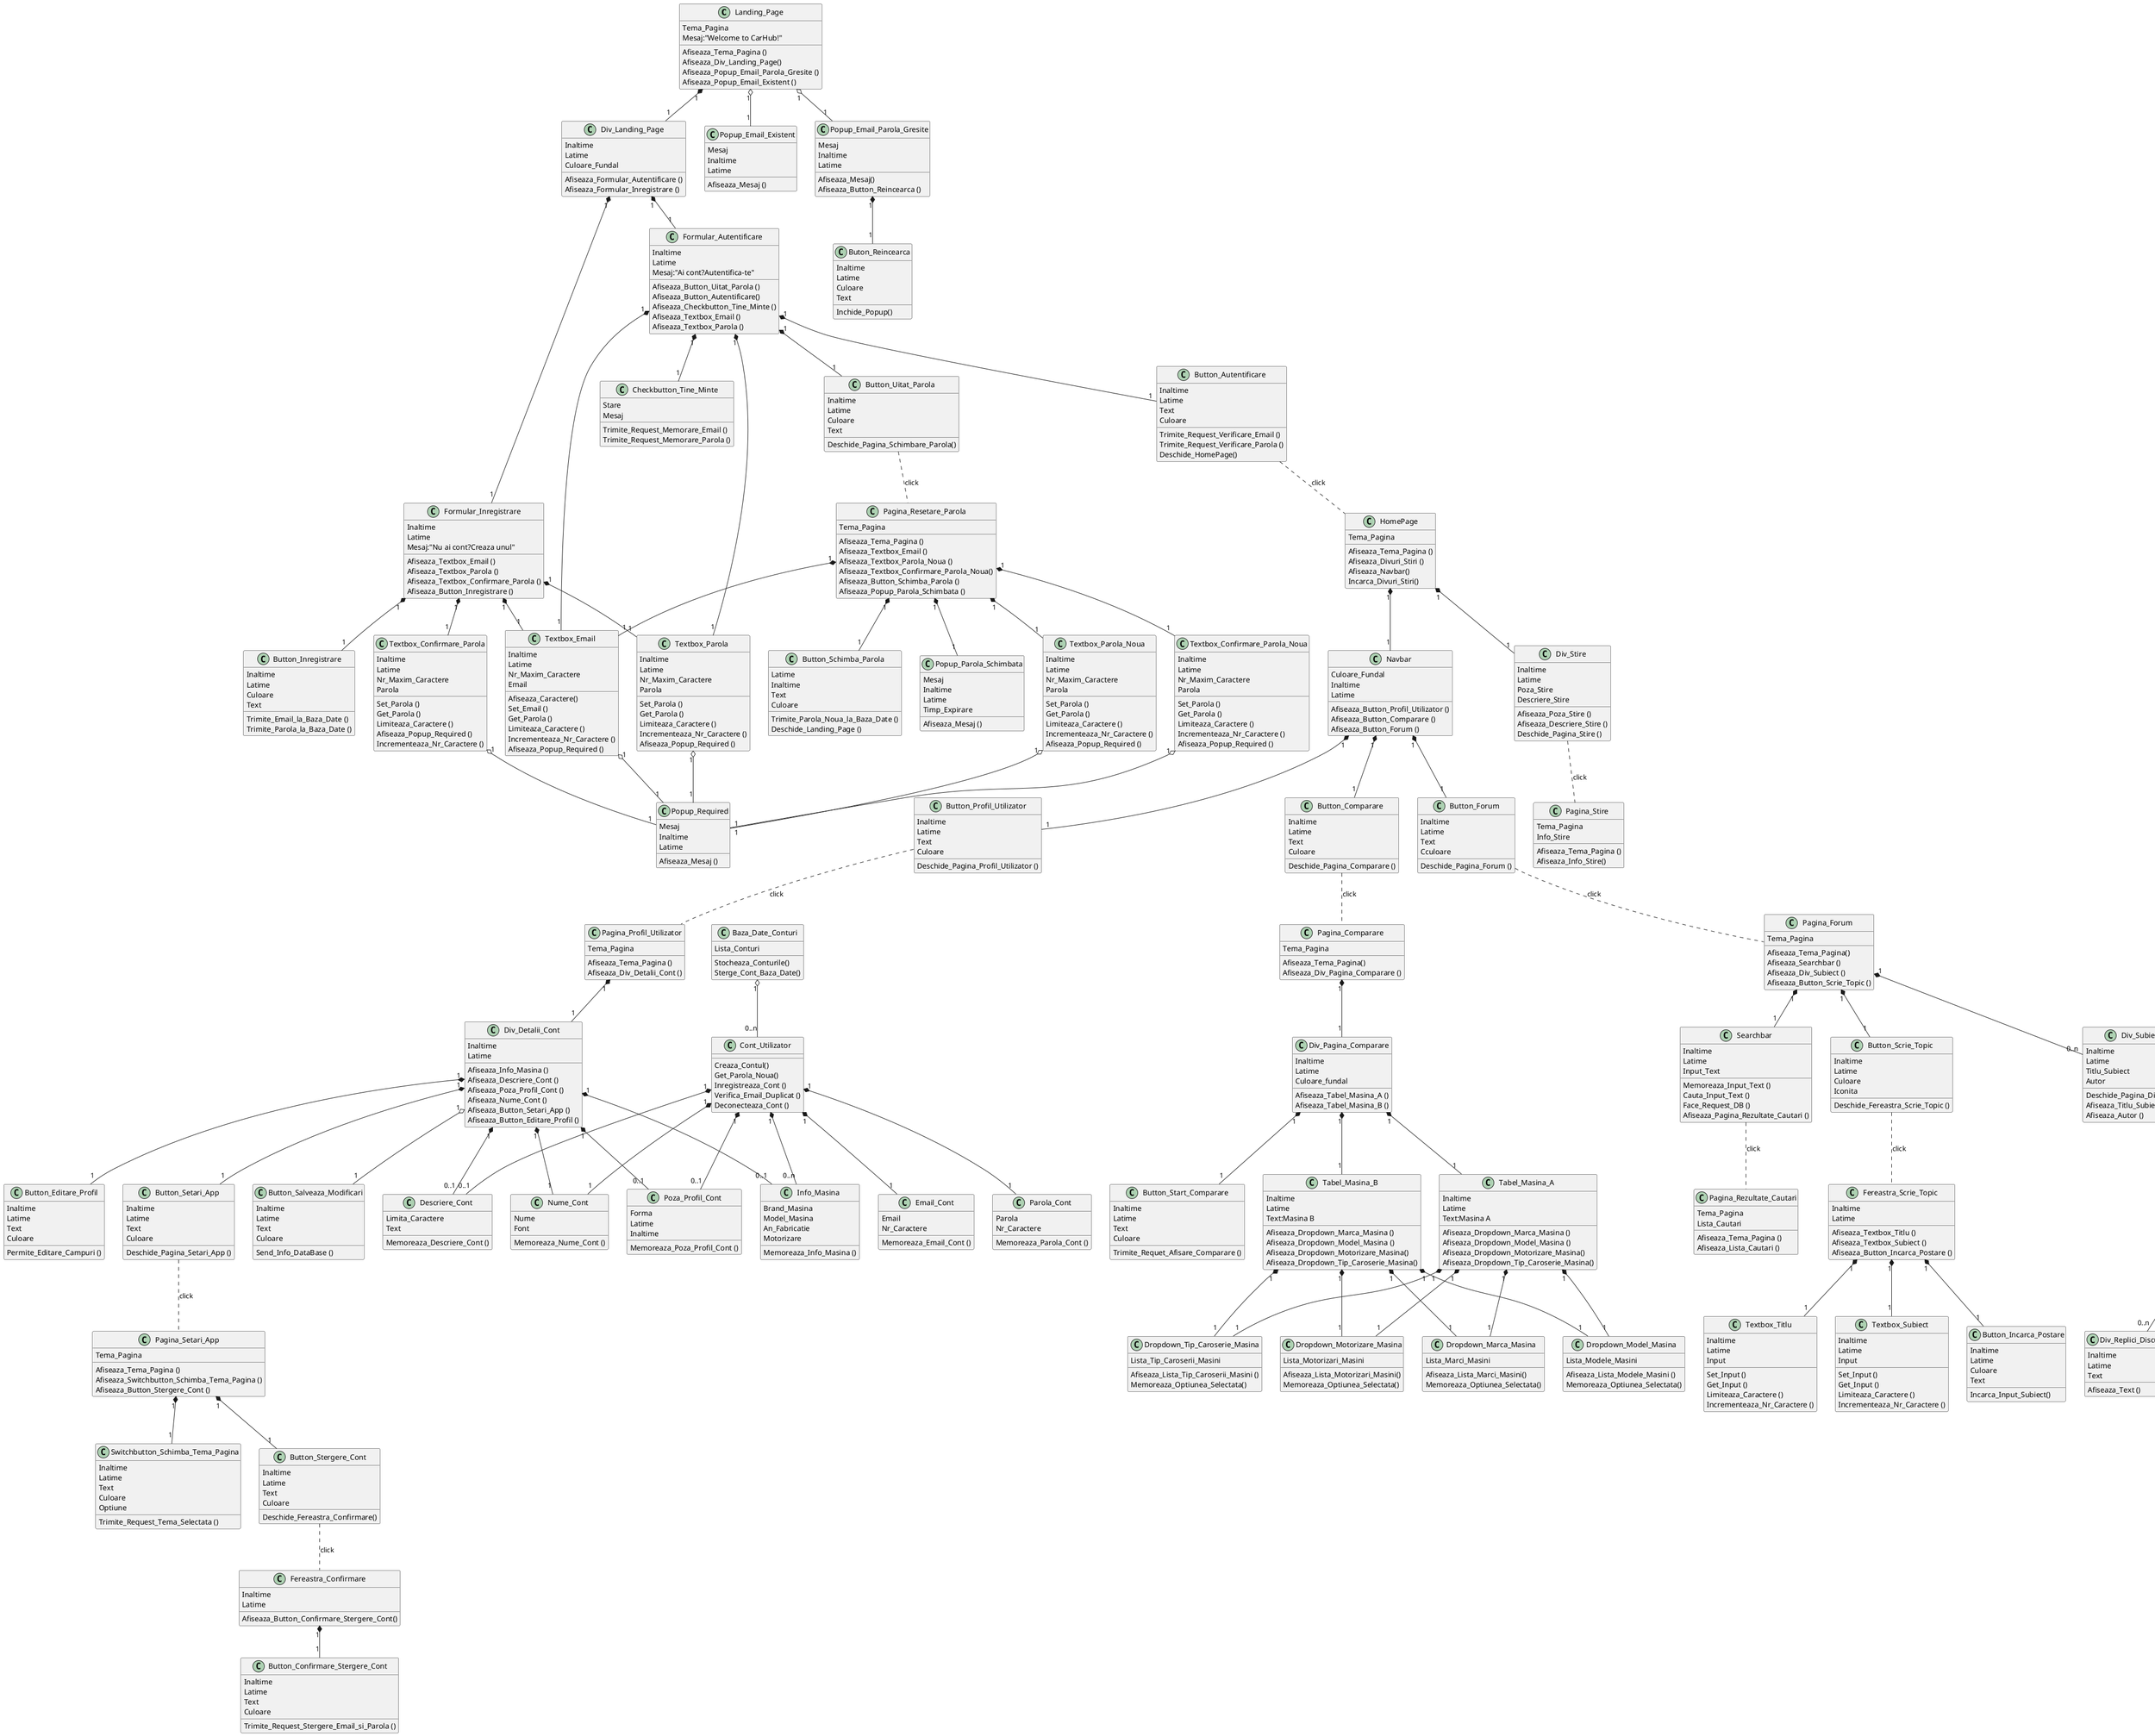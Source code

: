 @startuml
'https://plantuml.com/class-diagram
class Landing_Page{
Tema_Pagina
Mesaj:"Welcome to CarHub!"
Afiseaza_Tema_Pagina ()
Afiseaza_Div_Landing_Page()
Afiseaza_Popup_Email_Parola_Gresite ()
Afiseaza_Popup_Email_Existent ()
}

class Div_Landing_Page {
Inaltime
Latime
Culoare_Fundal
Afiseaza_Formular_Autentificare ()
Afiseaza_Formular_Inregistrare ()
}

class Formular_Autentificare{
Inaltime
Latime
Mesaj:"Ai cont?Autentifica-te"
Afiseaza_Button_Uitat_Parola ()
Afiseaza_Button_Autentificare()
Afiseaza_Checkbutton_Tine_Minte ()
Afiseaza_Textbox_Email ()
Afiseaza_Textbox_Parola ()
}

class Textbox_Email{
Inaltime
Latime
Nr_Maxim_Caractere
Email
Afiseaza_Caractere()
Set_Email ()
Get_Parola ()
Limiteaza_Caractere ()
Incrementeaza_Nr_Caractere ()
Afiseaza_Popup_Required ()
}

class Textbox_Parola{
Inaltime
Latime
Nr_Maxim_Caractere
Parola
Set_Parola ()
Get_Parola ()
Limiteaza_Caractere ()
Incrementeaza_Nr_Caractere ()
Afiseaza_Popup_Required ()
}

class Checkbutton_Tine_Minte{
Stare
Mesaj
Trimite_Request_Memorare_Email ()
Trimite_Request_Memorare_Parola ()
}

class Button_Autentificare{
Inaltime
Latime
Text
Culoare
Trimite_Request_Verificare_Email ()
Trimite_Request_Verificare_Parola ()
Deschide_HomePage()
}

class Button_Uitat_Parola{
Inaltime
Latime
Culoare
Text
Deschide_Pagina_Schimbare_Parola()
}

class Pagina_Resetare_Parola {
Tema_Pagina
Afiseaza_Tema_Pagina ()
Afiseaza_Textbox_Email ()
Afiseaza_Textbox_Parola_Noua ()
Afiseaza_Textbox_Confirmare_Parola_Noua()
Afiseaza_Button_Schimba_Parola ()
Afiseaza_Popup_Parola_Schimbata ()
}

class Textbox_Parola_Noua {
Inaltime
Latime
Nr_Maxim_Caractere
Parola
Set_Parola ()
Get_Parola ()
Limiteaza_Caractere ()
Incrementeaza_Nr_Caractere ()
Afiseaza_Popup_Required ()
}

class Textbox_Confirmare_Parola_Noua {
Inaltime
Latime
Nr_Maxim_Caractere
Parola
Set_Parola ()
Get_Parola ()
Limiteaza_Caractere ()
Incrementeaza_Nr_Caractere ()
Afiseaza_Popup_Required ()
}

class Button_Schimba_Parola {
Latime
Inaltime
Text
Culoare
Trimite_Parola_Noua_la_Baza_Date ()
Deschide_Landing_Page ()
}

class Popup_Parola_Schimbata {
Mesaj
Inaltime
Latime
Timp_Expirare
Afiseaza_Mesaj ()
}

class Popup_Required {
Mesaj
Inaltime
Latime
Afiseaza_Mesaj ()
}

class Popup_Email_Existent {
Mesaj
Inaltime
Latime
Afiseaza_Mesaj ()
}

class Cont_Utilizator{
Creaza_Contul()
Get_Parola_Noua()
Inregistreaza_Cont ()
Verifica_Email_Duplicat ()
Deconecteaza_Cont ()
}

class Email_Cont {
Email
Nr_Caractere
Memoreaza_Email_Cont ()
}

class Parola_Cont {
Parola
Nr_Caractere
Memoreaza_Parola_Cont ()
}

class Formular_Inregistrare{
Inaltime
Latime
Mesaj:"Nu ai cont?Creaza unul"
Afiseaza_Textbox_Email ()
Afiseaza_Textbox_Parola ()
Afiseaza_Textbox_Confirmare_Parola ()
Afiseaza_Button_Inregistrare ()
}

class Textbox_Confirmare_Parola {
Inaltime
Latime
Nr_Maxim_Caractere
Parola
Set_Parola ()
Get_Parola ()
Limiteaza_Caractere ()
Afiseaza_Popup_Required ()
Incrementeaza_Nr_Caractere ()
}

class Button_Inregistrare{
Inaltime
Latime
Culoare
Text
Trimite_Email_la_Baza_Date ()
Trimite_Parola_la_Baza_Date ()
}

class Baza_Date_Conturi{
Lista_Conturi
Stocheaza_Conturile()
Sterge_Cont_Baza_Date()

}

class Popup_Email_Parola_Gresite{
Mesaj
Inaltime
Latime
Afiseaza_Mesaj()
Afiseaza_Button_Reincearca ()
}

class Buton_Reincearca{
Inaltime
Latime
Culoare
Text
Inchide_Popup()
}

class HomePage{
Tema_Pagina
Afiseaza_Tema_Pagina ()
Afiseaza_Divuri_Stiri ()
Afiseaza_Navbar()
Incarca_Divuri_Stiri()
}

class Navbar {
Culoare_Fundal
Inaltime
Latime
Afiseaza_Button_Profil_Utilizator ()
Afiseaza_Button_Comparare ()
Afiseaza_Button_Forum ()
}

class Div_Stire{
Inaltime
Latime
Poza_Stire
Descriere_Stire
Afiseaza_Poza_Stire ()
Afiseaza_Descriere_Stire ()
Deschide_Pagina_Stire ()
}

class Pagina_Stire {
Tema_Pagina
Info_Stire
Afiseaza_Tema_Pagina ()
Afiseaza_Info_Stire()
}

class Button_Profil_Utilizator {
Inaltime
Latime
Text
Culoare
Deschide_Pagina_Profil_Utilizator ()
}

class Pagina_Profil_Utilizator {
Tema_Pagina
Afiseaza_Tema_Pagina ()
Afiseaza_Div_Detalii_Cont ()
}

class Button_Comparare {
Inaltime
Latime
Text
Culoare
Deschide_Pagina_Comparare ()
}

class Pagina_Comparare {
Tema_Pagina
Afiseaza_Tema_Pagina()
Afiseaza_Div_Pagina_Comparare ()
}

class Button_Forum {
Inaltime
Latime
Text
Cculoare
Deschide_Pagina_Forum ()
}

class Pagina_Forum {
Tema_Pagina
Afiseaza_Tema_Pagina()
Afiseaza_Searchbar ()
Afiseaza_Div_Subiect ()
Afiseaza_Button_Scrie_Topic ()
}

class Poza_Profil_Cont{
Forma
Latime
Inaltime
Memoreaza_Poza_Profil_Cont ()
}

class Nume_Cont {
Nume
Font
Memoreaza_Nume_Cont ()
}

class Info_Masina {
Brand_Masina
Model_Masina
An_Fabricatie
Motorizare
Memoreaza_Info_Masina ()
}

class Descriere_Cont {
Limita_Caractere
Text
Memoreaza_Descriere_Cont ()
}

class Button_Editare_Profil {
Inaltime
Latime
Text
Culoare
Permite_Editare_Campuri ()
}

class Button_Setari_App {
Inaltime
Latime
Text
Culoare
Deschide_Pagina_Setari_App ()
}

class Pagina_Setari_App {
Tema_Pagina
Afiseaza_Tema_Pagina ()
Afiseaza_Switchbutton_Schimba_Tema_Pagina ()
Afiseaza_Button_Stergere_Cont ()
}

class Div_Detalii_Cont {
Inaltime
Latime
Afiseaza_Info_Masina ()
Afiseaza_Descriere_Cont ()
Afiseaza_Poza_Profil_Cont ()
Afiseaza_Nume_Cont ()
Afiseaza_Button_Setari_App ()
Afiseaza_Button_Editare_Profil ()
}

class Button_Salveaza_Modificari {
Inaltime
Latime
Text
Culoare
Send_Info_DataBase ()
}

class Switchbutton_Schimba_Tema_Pagina {
Inaltime
Latime
Text
Culoare
Optiune
Trimite_Request_Tema_Selectata ()
}

class Button_Stergere_Cont {
Inaltime
Latime
Text
Culoare
Deschide_Fereastra_Confirmare()
}

class Fereastra_Confirmare {
Inaltime
Latime
Afiseaza_Button_Confirmare_Stergere_Cont()
}

class Button_Confirmare_Stergere_Cont {
Inaltime
Latime
Text
Culoare
Trimite_Request_Stergere_Email_si_Parola ()
}

class Div_Pagina_Comparare {
Inaltime
Latime
Culoare_fundal
Afiseaza_Tabel_Masina_A ()
Afiseaza_Tabel_Masina_B ()
}

class Tabel_Masina_A{
Inaltime
Latime
Text:Masina A
Afiseaza_Dropdown_Marca_Masina ()
Afiseaza_Dropdown_Model_Masina ()
Afiseaza_Dropdown_Motorizare_Masina()
Afiseaza_Dropdown_Tip_Caroserie_Masina()
}

class Tabel_Masina_B {
Inaltime
Latime
Text:Masina B
Afiseaza_Dropdown_Marca_Masina ()
Afiseaza_Dropdown_Model_Masina ()
Afiseaza_Dropdown_Motorizare_Masina()
Afiseaza_Dropdown_Tip_Caroserie_Masina()
}

class Button_Start_Comparare {
Inaltime
Latime
Text
Culoare
Trimite_Requet_Afisare_Comparare ()
}

class Dropdown_Marca_Masina {
Lista_Marci_Masini
Afiseaza_Lista_Marci_Masini()
Memoreaza_Optiunea_Selectata()
}

class Dropdown_Model_Masina {
Lista_Modele_Masini
Afiseaza_Lista_Modele_Masini ()
Memoreaza_Optiunea_Selectata()
}

class Dropdown_Tip_Caroserie_Masina {
Lista_Tip_Caroserii_Masini
Afiseaza_Lista_Tip_Caroserii_Masini ()
Memoreaza_Optiunea_Selectata()
}

class Dropdown_Motorizare_Masina {
Lista_Motorizari_Masini
Afiseaza_Lista_Motorizari_Masini()
Memoreaza_Optiunea_Selectata()
}

class Div_Subiect {
Inaltime
Latime
Titlu_Subiect
Autor
Deschide_Pagina_Discutii ()
Afiseaza_Titlu_Subiect ()
Afiseaza_Autor ()
}

class Searchbar{
Inaltime
Latime
Input_Text
Memoreaza_Input_Text ()
Cauta_Input_Text ()
Face_Request_DB ()
Afiseaza_Pagina_Rezultate_Cautari ()
}

class Pagina_Rezultate_Cautari {
Tema_Pagina
Lista_Cautari
Afiseaza_Tema_Pagina ()
Afiseaza_Lista_Cautari ()
}

class Button_Scrie_Topic {
Inaltime
Latime
Culoare
Iconita
Deschide_Fereastra_Scrie_Topic ()
}

class Pagina_Subiect {
Titlu_Subiect
Autor
Text_Discutie
Data_Postare
Afiseaza_Titlu_Subiect ()
Afiseaza_Autor ()
Afiseaza_Text_Discutie ()
Afiseaza_Data_Postare ()
}

class Div_Replici_Discutie {
Inaltime
Latime
Text
Afiseaza_Text ()
}

class Textbox_Replica {
Inaltime
Latime
Input
Set_Input ()
Get_Input ()
Limiteaza_Caractere ()
Incrementeaza_Nr_Caractere ()
}

class Button_Trimite_Replica {
Inaltime
Latime
Culoare
Text
Incarca_Input_Replica ()
}

class Fereastra_Scrie_Topic {
Inaltime
Latime
Afiseaza_Textbox_Titlu ()
Afiseaza_Textbox_Subiect ()
Afiseaza_Button_Incarca_Postare ()
}

class Textbox_Titlu {
Inaltime
Latime
Input
Set_Input ()
Get_Input ()
Limiteaza_Caractere ()
Incrementeaza_Nr_Caractere ()
}

class Textbox_Subiect {
Inaltime
Latime
Input
Set_Input ()
Get_Input ()
Limiteaza_Caractere ()
Incrementeaza_Nr_Caractere ()
}

class Button_Incarca_Postare {
Inaltime
Latime
Culoare
Text
Incarca_Input_Subiect()
}

Landing_Page "1" *-- "1" Div_Landing_Page
Landing_Page "1" o-- "1" Popup_Email_Parola_Gresite
Landing_Page "1" o-- "1" Popup_Email_Existent
Div_Landing_Page "1" *-- "1" Formular_Autentificare
Div_Landing_Page "1" *-- "1" Formular_Inregistrare
Formular_Autentificare "1" *-- "1" Textbox_Email
Formular_Autentificare "1" *-- "1" Textbox_Parola
Formular_Autentificare "1" *-- "1" Checkbutton_Tine_Minte
Formular_Autentificare "1" *-- "1" Button_Uitat_Parola
Formular_Autentificare "1" *-- "1" Button_Autentificare
Button_Uitat_Parola .. Pagina_Resetare_Parola:click
Button_Autentificare .. HomePage:click
Formular_Inregistrare "1" *-- "1" Textbox_Email
Formular_Inregistrare "1" *-- "1" Textbox_Parola
Formular_Inregistrare "1" *-- "1" Textbox_Confirmare_Parola
Formular_Inregistrare "1" *-- "1" Button_Inregistrare
Textbox_Confirmare_Parola "1" o-- "1" Popup_Required
Textbox_Parola  "1" o-- "1" Popup_Required
Textbox_Email  "1" o-- "1" Popup_Required
Textbox_Parola_Noua  "1" o-- "1" Popup_Required
Textbox_Confirmare_Parola_Noua  "1" o-- "1" Popup_Required
Pagina_Resetare_Parola "1" *-- "1" Popup_Parola_Schimbata
Baza_Date_Conturi "1" o-- "0..n" Cont_Utilizator
Cont_Utilizator "1" *-- "1" Email_Cont
Cont_Utilizator "1" *-- "1" Parola_Cont
Cont_Utilizator "1" *-- "1" Nume_Cont
Cont_Utilizator "1" *-- "0..n" Info_Masina
Cont_Utilizator "1" *-- "0..1" Descriere_Cont
Cont_Utilizator "1" *-- "0..1" Poza_Profil_Cont
Popup_Email_Parola_Gresite "1" *-- "1" Buton_Reincearca
HomePage "1" *-- "1" Navbar
HomePage "1" *-- "1" Div_Stire
Div_Stire .. Pagina_Stire:click
Navbar "1" *-- "1" Button_Profil_Utilizator
Navbar "1" *-- "1" Button_Comparare
Navbar "1" *-- "1" Button_Forum
Button_Profil_Utilizator .. Pagina_Profil_Utilizator:click
Button_Comparare .. Pagina_Comparare:click
Button_Forum .. Pagina_Forum:click
Pagina_Profil_Utilizator "1" *-- "1" Div_Detalii_Cont
Div_Detalii_Cont "1" *-- "1" Button_Editare_Profil
Div_Detalii_Cont "1" *-- "1" Button_Setari_App
Div_Detalii_Cont "1" *-- "0..1" Poza_Profil_Cont
Div_Detalii_Cont "1" *-- "1" Nume_Cont
Div_Detalii_Cont "1" *-- "0..1" Info_Masina
Div_Detalii_Cont "1" *-- "0..1" Descriere_Cont
Div_Detalii_Cont "1" o-- "1" Button_Salveaza_Modificari
Button_Setari_App .. Pagina_Setari_App:click
Pagina_Setari_App "1" *-- "1" Switchbutton_Schimba_Tema_Pagina
Pagina_Setari_App "1" *-- "1" Button_Stergere_Cont
Button_Stergere_Cont .. Fereastra_Confirmare :click
Fereastra_Confirmare "1" *-- "1" Button_Confirmare_Stergere_Cont
Pagina_Comparare "1" *-- "1" Div_Pagina_Comparare
Div_Pagina_Comparare "1" *-- "1" Tabel_Masina_A
Div_Pagina_Comparare "1" *-- "1" Tabel_Masina_B
Div_Pagina_Comparare "1" *-- "1" Button_Start_Comparare
Tabel_Masina_A "1" *-- "1" Dropdown_Marca_Masina
Tabel_Masina_A "1" *-- "1" Dropdown_Model_Masina
Tabel_Masina_A "1" *-- "1" Dropdown_Motorizare_Masina
Tabel_Masina_A "1" *-- "1" Dropdown_Tip_Caroserie_Masina
Tabel_Masina_B "1" *-- "1" Dropdown_Marca_Masina
Tabel_Masina_B "1" *-- "1" Dropdown_Model_Masina
Tabel_Masina_B "1" *-- "1" Dropdown_Motorizare_Masina
Tabel_Masina_B "1" *-- "1" Dropdown_Tip_Caroserie_Masina
Pagina_Forum "1" *-- "0..n" Div_Subiect
Pagina_Forum "1" *-- "1" Searchbar
Pagina_Forum "1" *-- "1" Button_Scrie_Topic
Searchbar .. Pagina_Rezultate_Cautari :click
Div_Subiect .. Pagina_Subiect:Click
Pagina_Subiect "1" *-- "0..n" Div_Replici_Discutie
Pagina_Subiect "1" *-- "1" Textbox_Replica
Pagina_Subiect "1" *-- "1" Button_Trimite_Replica
Button_Scrie_Topic .. Fereastra_Scrie_Topic:click
Fereastra_Scrie_Topic "1" *-- "1" Textbox_Titlu
Fereastra_Scrie_Topic "1" *-- "1" Textbox_Subiect
Fereastra_Scrie_Topic "1" *-- "1" Button_Incarca_Postare
Pagina_Resetare_Parola "1" *-- "1" Textbox_Email
Pagina_Resetare_Parola "1" *-- "1" Textbox_Parola_Noua
Pagina_Resetare_Parola "1" *-- "1" Textbox_Confirmare_Parola_Noua
Pagina_Resetare_Parola "1" *-- "1" Button_Schimba_Parola

@enduml